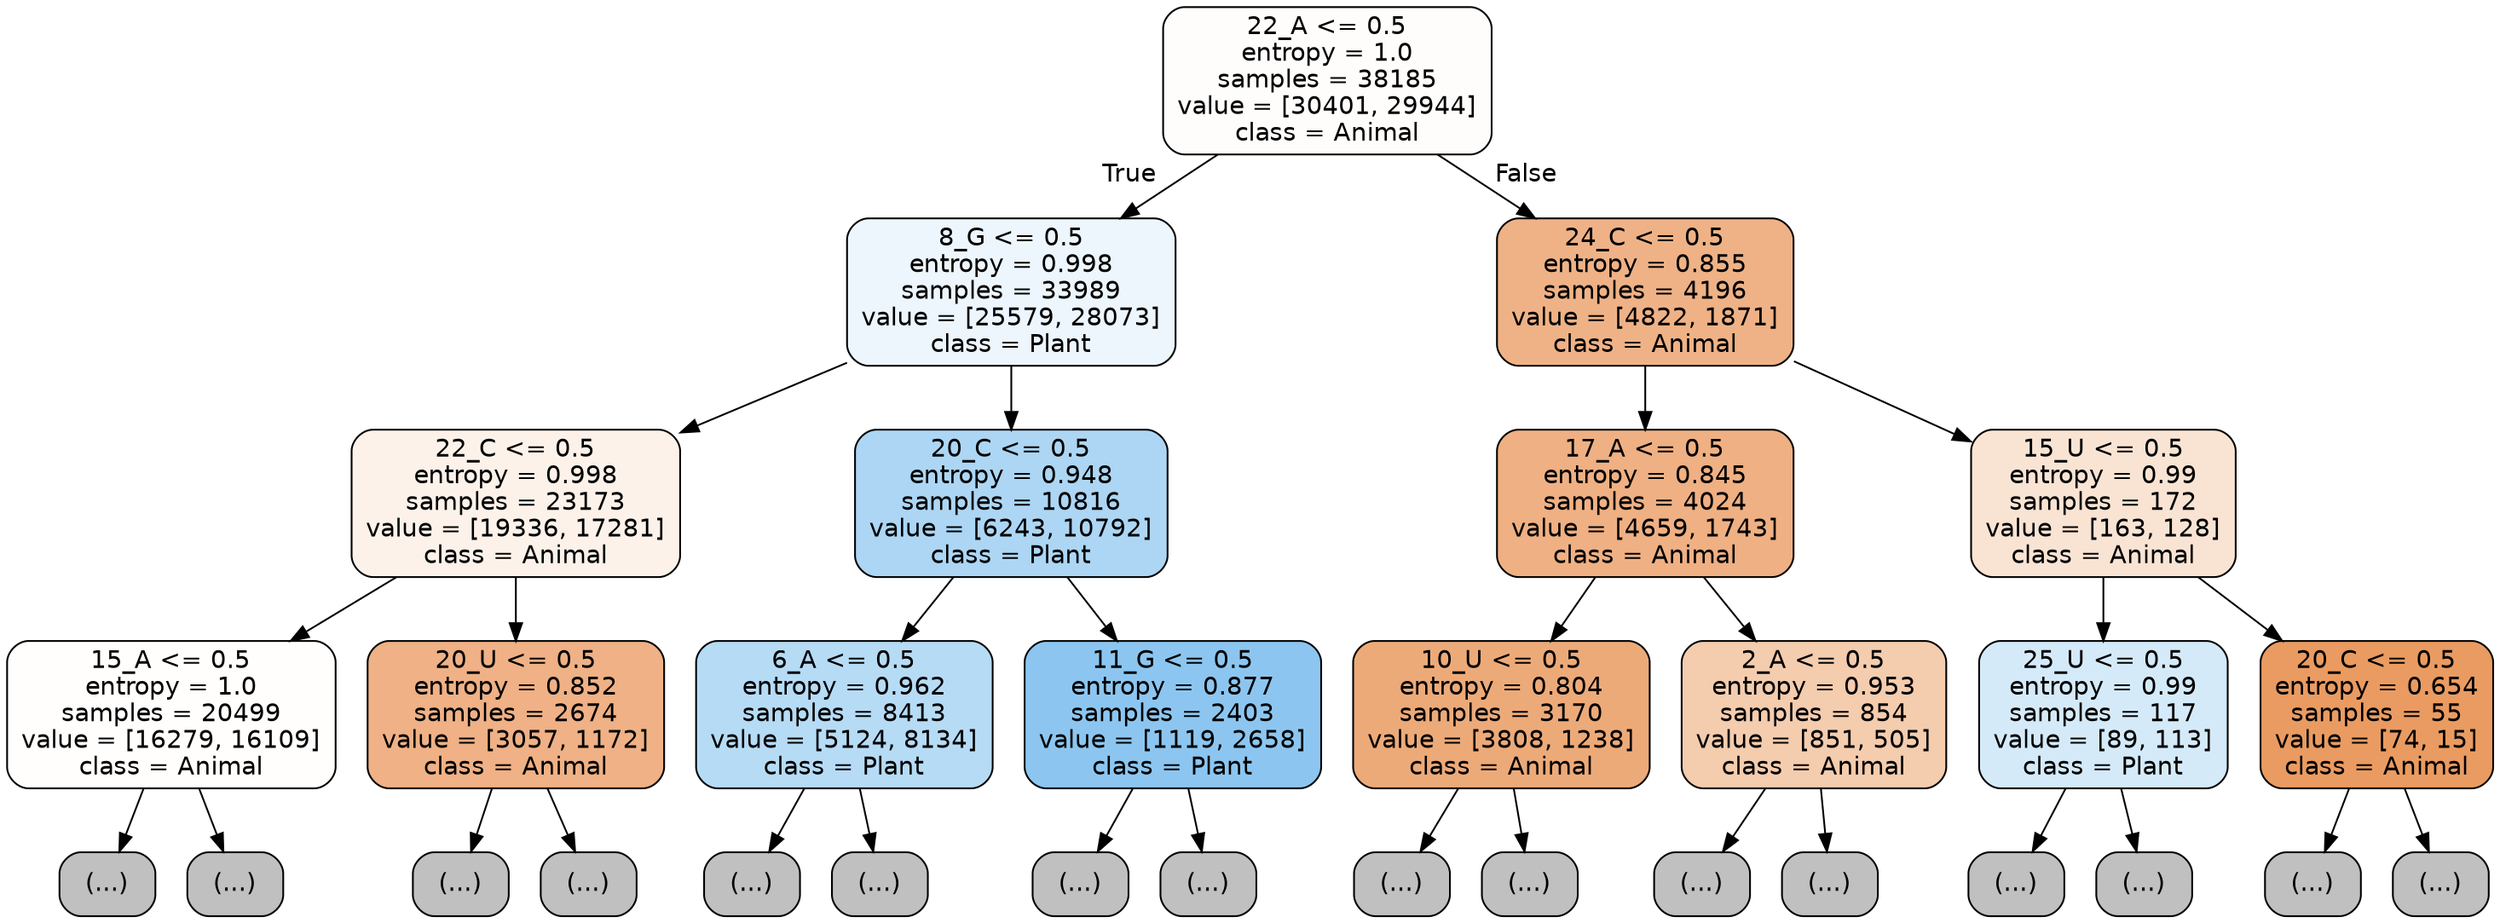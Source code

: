 digraph Tree {
node [shape=box, style="filled, rounded", color="black", fontname="helvetica"] ;
edge [fontname="helvetica"] ;
0 [label="22_A <= 0.5\nentropy = 1.0\nsamples = 38185\nvalue = [30401, 29944]\nclass = Animal", fillcolor="#fffdfc"] ;
1 [label="8_G <= 0.5\nentropy = 0.998\nsamples = 33989\nvalue = [25579, 28073]\nclass = Plant", fillcolor="#edf6fd"] ;
0 -> 1 [labeldistance=2.5, labelangle=45, headlabel="True"] ;
2 [label="22_C <= 0.5\nentropy = 0.998\nsamples = 23173\nvalue = [19336, 17281]\nclass = Animal", fillcolor="#fcf2ea"] ;
1 -> 2 ;
3 [label="15_A <= 0.5\nentropy = 1.0\nsamples = 20499\nvalue = [16279, 16109]\nclass = Animal", fillcolor="#fffefd"] ;
2 -> 3 ;
4 [label="(...)", fillcolor="#C0C0C0"] ;
3 -> 4 ;
7073 [label="(...)", fillcolor="#C0C0C0"] ;
3 -> 7073 ;
9462 [label="20_U <= 0.5\nentropy = 0.852\nsamples = 2674\nvalue = [3057, 1172]\nclass = Animal", fillcolor="#efb185"] ;
2 -> 9462 ;
9463 [label="(...)", fillcolor="#C0C0C0"] ;
9462 -> 9463 ;
10410 [label="(...)", fillcolor="#C0C0C0"] ;
9462 -> 10410 ;
10753 [label="20_C <= 0.5\nentropy = 0.948\nsamples = 10816\nvalue = [6243, 10792]\nclass = Plant", fillcolor="#acd6f4"] ;
1 -> 10753 ;
10754 [label="6_A <= 0.5\nentropy = 0.962\nsamples = 8413\nvalue = [5124, 8134]\nclass = Plant", fillcolor="#b6dbf5"] ;
10753 -> 10754 ;
10755 [label="(...)", fillcolor="#C0C0C0"] ;
10754 -> 10755 ;
13164 [label="(...)", fillcolor="#C0C0C0"] ;
10754 -> 13164 ;
13891 [label="11_G <= 0.5\nentropy = 0.877\nsamples = 2403\nvalue = [1119, 2658]\nclass = Plant", fillcolor="#8cc6f0"] ;
10753 -> 13891 ;
13892 [label="(...)", fillcolor="#C0C0C0"] ;
13891 -> 13892 ;
14527 [label="(...)", fillcolor="#C0C0C0"] ;
13891 -> 14527 ;
14806 [label="24_C <= 0.5\nentropy = 0.855\nsamples = 4196\nvalue = [4822, 1871]\nclass = Animal", fillcolor="#efb286"] ;
0 -> 14806 [labeldistance=2.5, labelangle=-45, headlabel="False"] ;
14807 [label="17_A <= 0.5\nentropy = 0.845\nsamples = 4024\nvalue = [4659, 1743]\nclass = Animal", fillcolor="#efb083"] ;
14806 -> 14807 ;
14808 [label="10_U <= 0.5\nentropy = 0.804\nsamples = 3170\nvalue = [3808, 1238]\nclass = Animal", fillcolor="#edaa79"] ;
14807 -> 14808 ;
14809 [label="(...)", fillcolor="#C0C0C0"] ;
14808 -> 14809 ;
15824 [label="(...)", fillcolor="#C0C0C0"] ;
14808 -> 15824 ;
16201 [label="2_A <= 0.5\nentropy = 0.953\nsamples = 854\nvalue = [851, 505]\nclass = Animal", fillcolor="#f4ccae"] ;
14807 -> 16201 ;
16202 [label="(...)", fillcolor="#C0C0C0"] ;
16201 -> 16202 ;
16525 [label="(...)", fillcolor="#C0C0C0"] ;
16201 -> 16525 ;
16626 [label="15_U <= 0.5\nentropy = 0.99\nsamples = 172\nvalue = [163, 128]\nclass = Animal", fillcolor="#f9e4d4"] ;
14806 -> 16626 ;
16627 [label="25_U <= 0.5\nentropy = 0.99\nsamples = 117\nvalue = [89, 113]\nclass = Plant", fillcolor="#d5eaf9"] ;
16626 -> 16627 ;
16628 [label="(...)", fillcolor="#C0C0C0"] ;
16627 -> 16628 ;
16709 [label="(...)", fillcolor="#C0C0C0"] ;
16627 -> 16709 ;
16714 [label="20_C <= 0.5\nentropy = 0.654\nsamples = 55\nvalue = [74, 15]\nclass = Animal", fillcolor="#ea9b61"] ;
16626 -> 16714 ;
16715 [label="(...)", fillcolor="#C0C0C0"] ;
16714 -> 16715 ;
16726 [label="(...)", fillcolor="#C0C0C0"] ;
16714 -> 16726 ;
}